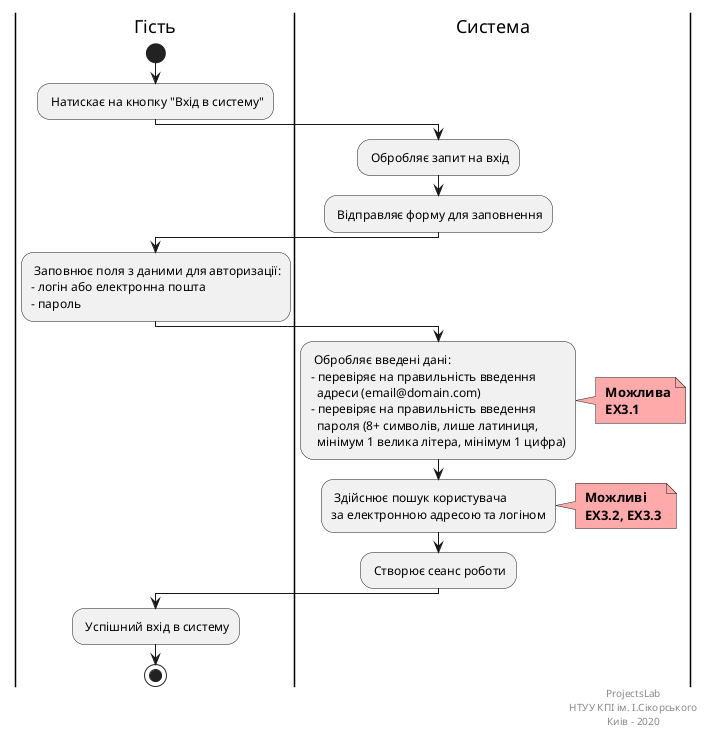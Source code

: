 @startuml

    |Гість|
    
        start
        
        : Натискає на кнопку "Вхід в систему";
    
    |Система|
    
        : Обробляє запит на вхід;
        : Відправляє форму для заповнення;
    
    |Гість|
    
        : Заповнює поля з даними для авторизації:
        - логін або електронна пошта
        - пароль;
        
    |Система|
        
        : Обробляє введені дані:
        - перевіряє на правильність введення
          адреси (email@domain.com)
        - перевіряє на правильність введення 
          пароля (8+ символів, лише латиниця,
          мінімум 1 велика літера, мінімум 1 цифра);
        note right #ffaaaa
        <b> Можлива
        <b> EX3.1
        end note
        
        : Здійснює пошук користувача
        за електронною адресою та логіном;
        note right #ffaaaa
        <b> Можливі
        <b> EX3.2, EX3.3
        end note
        
        : Створює сеанс роботи;
        
    |Гість|
    
        : Успішний вхід в систему;
        
        stop;
    
right footer
ProjectsLab
НТУУ КПІ ім. І.Сікорського
Киів - 2020
end footer

@enduml